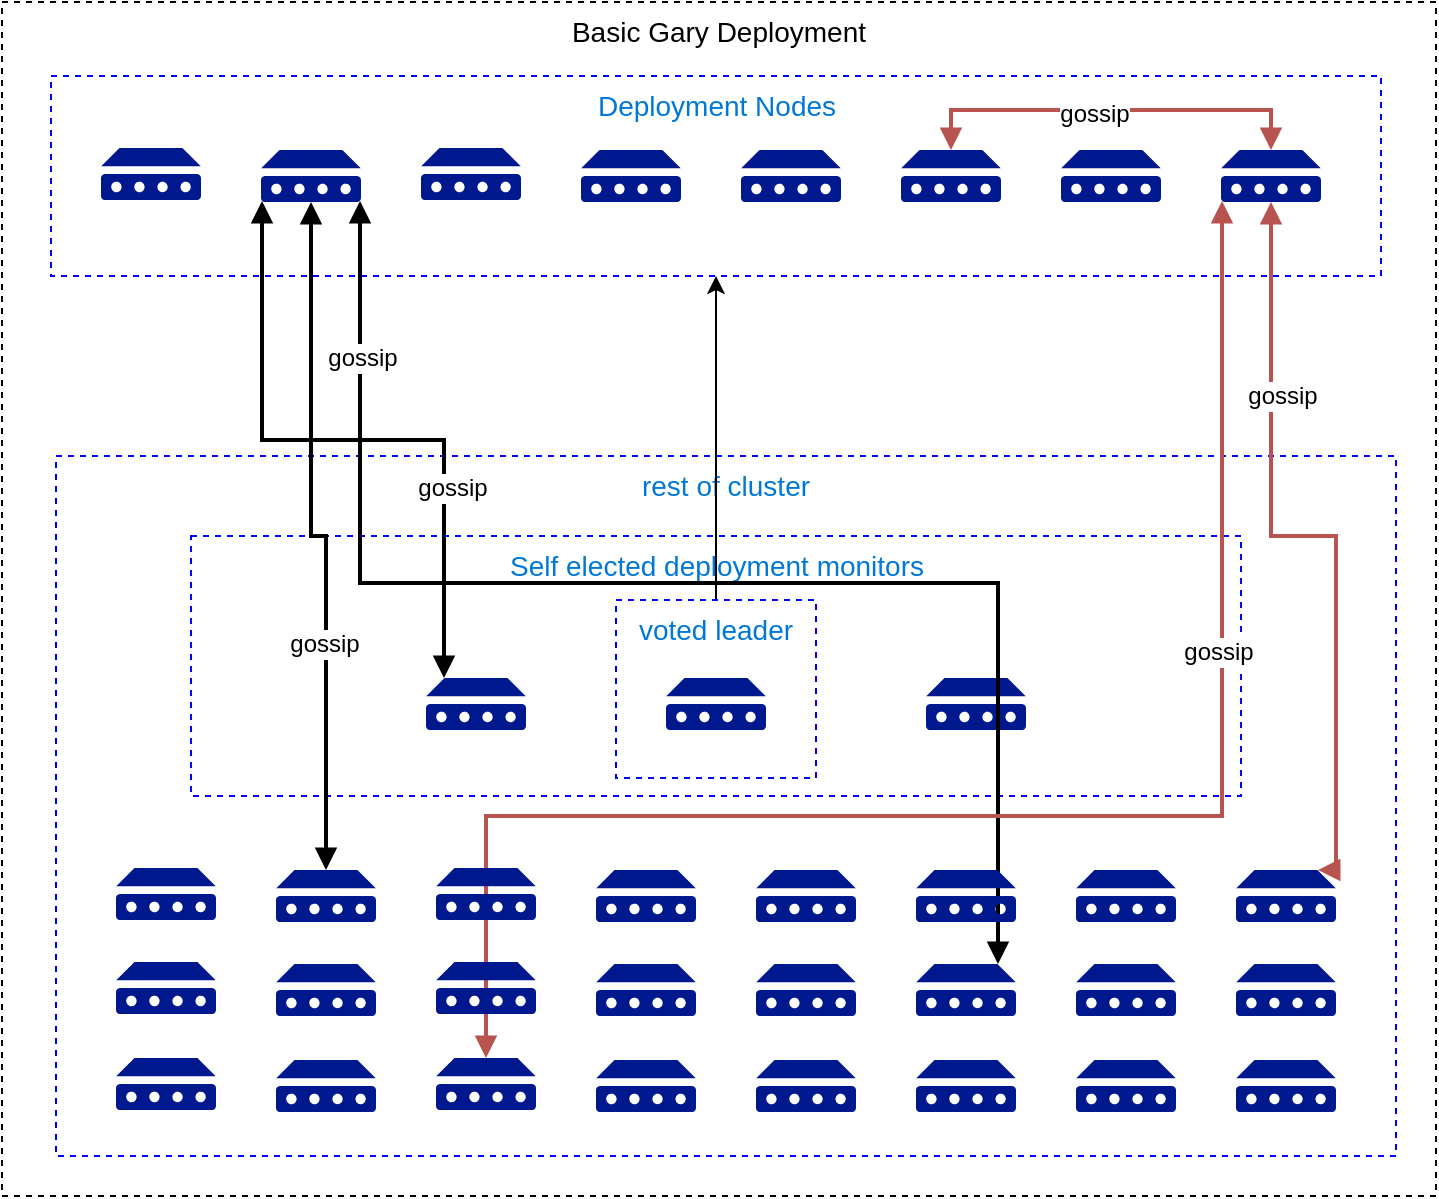 <mxfile version="10.8.0" type="device"><diagram id="f106602c-feb2-e66a-4537-3a34d633f6aa" name="Page-1"><mxGraphModel dx="1394" dy="769" grid="1" gridSize="10" guides="1" tooltips="1" connect="1" arrows="1" fold="1" page="1" pageScale="1" pageWidth="1169" pageHeight="827" background="#ffffff" math="0" shadow="0"><root><mxCell id="0"/><mxCell id="1" parent="0"/><mxCell id="eMYUZL6Yln7FIu3CBRLW-1054" value="Basic Gary Deployment" style="shape=rect;dashed=1;fontSize=14;align=center;html=1;verticalAlign=top;whiteSpace=wrap;labelBackgroundColor=none;" vertex="1" parent="1"><mxGeometry x="183" y="53" width="717" height="597" as="geometry"/></mxCell><mxCell id="eMYUZL6Yln7FIu3CBRLW-1042" value="rest of cluster" style="shape=rect;fillColor=none;strokeColor=#0000FF;dashed=1;fontSize=14;align=center;html=1;verticalAlign=top;fontColor=#0078D7;whiteSpace=wrap;" vertex="1" parent="1"><mxGeometry x="210" y="280" width="670" height="350" as="geometry"/></mxCell><mxCell id="eMYUZL6Yln7FIu3CBRLW-1015" value="Deployment Nodes" style="shape=rect;fillColor=none;strokeColor=#0000FF;dashed=1;fontSize=14;align=center;html=1;verticalAlign=top;fontColor=#0078D7;whiteSpace=wrap;" vertex="1" parent="1"><mxGeometry x="207.5" y="90" width="665" height="100" as="geometry"/></mxCell><mxCell id="eMYUZL6Yln7FIu3CBRLW-1014" value="Self elected deployment monitors" style="shape=rect;fillColor=none;strokeColor=#0000FF;dashed=1;fontSize=14;align=center;html=1;verticalAlign=top;fontColor=#0078D7;whiteSpace=wrap;" vertex="1" parent="1"><mxGeometry x="277.5" y="320" width="525" height="130" as="geometry"/></mxCell><mxCell id="eMYUZL6Yln7FIu3CBRLW-1002" value="" style="pointerEvents=1;shadow=0;dashed=0;html=1;strokeColor=none;labelPosition=center;verticalLabelPosition=bottom;verticalAlign=top;align=center;shape=mxgraph.mscae.enterprise.device;fillColor=#00188D;" vertex="1" parent="1"><mxGeometry x="395" y="391" width="50" height="26" as="geometry"/></mxCell><mxCell id="eMYUZL6Yln7FIu3CBRLW-1003" value="" style="pointerEvents=1;shadow=0;dashed=0;html=1;strokeColor=none;labelPosition=center;verticalLabelPosition=bottom;verticalAlign=top;align=center;shape=mxgraph.mscae.enterprise.device;fillColor=#00188D;" vertex="1" parent="1"><mxGeometry x="515" y="391" width="50" height="26" as="geometry"/></mxCell><mxCell id="eMYUZL6Yln7FIu3CBRLW-1004" value="" style="pointerEvents=1;shadow=0;dashed=0;html=1;strokeColor=none;labelPosition=center;verticalLabelPosition=bottom;verticalAlign=top;align=center;shape=mxgraph.mscae.enterprise.device;fillColor=#00188D;" vertex="1" parent="1"><mxGeometry x="645" y="391" width="50" height="26" as="geometry"/></mxCell><mxCell id="eMYUZL6Yln7FIu3CBRLW-1048" style="edgeStyle=orthogonalEdgeStyle;rounded=0;orthogonalLoop=1;jettySize=auto;html=1;exitX=0.5;exitY=1;exitDx=0;exitDy=0;exitPerimeter=0;entryX=0.5;entryY=0;entryDx=0;entryDy=0;entryPerimeter=0;strokeWidth=2;startArrow=block;startFill=1;endArrow=block;endFill=1;" edge="1" parent="1" source="eMYUZL6Yln7FIu3CBRLW-1005" target="eMYUZL6Yln7FIu3CBRLW-1017"><mxGeometry relative="1" as="geometry"/></mxCell><mxCell id="eMYUZL6Yln7FIu3CBRLW-1058" value="gossip" style="text;html=1;resizable=0;points=[];align=center;verticalAlign=middle;labelBackgroundColor=#ffffff;" vertex="1" connectable="0" parent="eMYUZL6Yln7FIu3CBRLW-1048"><mxGeometry x="0.337" y="-1" relative="1" as="geometry"><mxPoint as="offset"/></mxGeometry></mxCell><mxCell id="eMYUZL6Yln7FIu3CBRLW-1049" style="edgeStyle=orthogonalEdgeStyle;rounded=0;orthogonalLoop=1;jettySize=auto;html=1;exitX=0.99;exitY=0.98;exitDx=0;exitDy=0;exitPerimeter=0;entryX=0.82;entryY=0;entryDx=0;entryDy=0;entryPerimeter=0;startArrow=block;startFill=1;endArrow=block;endFill=1;strokeWidth=2;" edge="1" parent="1" source="eMYUZL6Yln7FIu3CBRLW-1005" target="eMYUZL6Yln7FIu3CBRLW-1029"><mxGeometry relative="1" as="geometry"/></mxCell><mxCell id="eMYUZL6Yln7FIu3CBRLW-1059" value="gossip" style="text;html=1;resizable=0;points=[];align=center;verticalAlign=middle;labelBackgroundColor=#ffffff;" vertex="1" connectable="0" parent="eMYUZL6Yln7FIu3CBRLW-1049"><mxGeometry x="-0.777" y="1" relative="1" as="geometry"><mxPoint as="offset"/></mxGeometry></mxCell><mxCell id="eMYUZL6Yln7FIu3CBRLW-1050" style="edgeStyle=orthogonalEdgeStyle;rounded=0;orthogonalLoop=1;jettySize=auto;html=1;exitX=0.01;exitY=0.98;exitDx=0;exitDy=0;exitPerimeter=0;entryX=0.18;entryY=0;entryDx=0;entryDy=0;entryPerimeter=0;startArrow=block;startFill=1;endArrow=block;endFill=1;strokeWidth=2;" edge="1" parent="1" source="eMYUZL6Yln7FIu3CBRLW-1005" target="eMYUZL6Yln7FIu3CBRLW-1002"><mxGeometry relative="1" as="geometry"/></mxCell><mxCell id="eMYUZL6Yln7FIu3CBRLW-1060" value="gossip" style="text;html=1;resizable=0;points=[];align=center;verticalAlign=middle;labelBackgroundColor=#ffffff;" vertex="1" connectable="0" parent="eMYUZL6Yln7FIu3CBRLW-1050"><mxGeometry x="0.424" y="4" relative="1" as="geometry"><mxPoint as="offset"/></mxGeometry></mxCell><mxCell id="eMYUZL6Yln7FIu3CBRLW-1005" value="" style="pointerEvents=1;shadow=0;dashed=0;html=1;strokeColor=none;labelPosition=center;verticalLabelPosition=bottom;verticalAlign=top;align=center;shape=mxgraph.mscae.enterprise.device;fillColor=#00188D;" vertex="1" parent="1"><mxGeometry x="312.5" y="127" width="50" height="26" as="geometry"/></mxCell><mxCell id="eMYUZL6Yln7FIu3CBRLW-1006" value="" style="pointerEvents=1;shadow=0;dashed=0;html=1;strokeColor=none;labelPosition=center;verticalLabelPosition=bottom;verticalAlign=top;align=center;shape=mxgraph.mscae.enterprise.device;fillColor=#00188D;" vertex="1" parent="1"><mxGeometry x="392.5" y="126" width="50" height="26" as="geometry"/></mxCell><mxCell id="eMYUZL6Yln7FIu3CBRLW-1007" value="" style="pointerEvents=1;shadow=0;dashed=0;html=1;strokeColor=none;labelPosition=center;verticalLabelPosition=bottom;verticalAlign=top;align=center;shape=mxgraph.mscae.enterprise.device;fillColor=#00188D;" vertex="1" parent="1"><mxGeometry x="472.5" y="127" width="50" height="26" as="geometry"/></mxCell><mxCell id="eMYUZL6Yln7FIu3CBRLW-1008" value="" style="pointerEvents=1;shadow=0;dashed=0;html=1;strokeColor=none;labelPosition=center;verticalLabelPosition=bottom;verticalAlign=top;align=center;shape=mxgraph.mscae.enterprise.device;fillColor=#00188D;" vertex="1" parent="1"><mxGeometry x="552.5" y="127" width="50" height="26" as="geometry"/></mxCell><mxCell id="eMYUZL6Yln7FIu3CBRLW-1009" value="" style="pointerEvents=1;shadow=0;dashed=0;html=1;strokeColor=none;labelPosition=center;verticalLabelPosition=bottom;verticalAlign=top;align=center;shape=mxgraph.mscae.enterprise.device;fillColor=#00188D;" vertex="1" parent="1"><mxGeometry x="632.5" y="127" width="50" height="26" as="geometry"/></mxCell><mxCell id="eMYUZL6Yln7FIu3CBRLW-1010" value="" style="pointerEvents=1;shadow=0;dashed=0;html=1;strokeColor=none;labelPosition=center;verticalLabelPosition=bottom;verticalAlign=top;align=center;shape=mxgraph.mscae.enterprise.device;fillColor=#00188D;" vertex="1" parent="1"><mxGeometry x="712.5" y="127" width="50" height="26" as="geometry"/></mxCell><mxCell id="eMYUZL6Yln7FIu3CBRLW-1051" style="edgeStyle=orthogonalEdgeStyle;rounded=0;orthogonalLoop=1;jettySize=auto;html=1;exitX=0.5;exitY=1;exitDx=0;exitDy=0;exitPerimeter=0;entryX=0.82;entryY=0;entryDx=0;entryDy=0;entryPerimeter=0;startArrow=block;startFill=1;endArrow=block;endFill=1;strokeWidth=2;fillColor=#f8cecc;strokeColor=#b85450;" edge="1" parent="1" source="eMYUZL6Yln7FIu3CBRLW-1011" target="eMYUZL6Yln7FIu3CBRLW-1023"><mxGeometry relative="1" as="geometry"><Array as="points"><mxPoint x="818" y="320"/><mxPoint x="850" y="320"/><mxPoint x="850" y="487"/></Array></mxGeometry></mxCell><mxCell id="eMYUZL6Yln7FIu3CBRLW-1056" value="gossip" style="text;html=1;resizable=0;points=[];align=center;verticalAlign=middle;labelBackgroundColor=#ffffff;" vertex="1" connectable="0" parent="eMYUZL6Yln7FIu3CBRLW-1051"><mxGeometry x="-0.483" y="5" relative="1" as="geometry"><mxPoint as="offset"/></mxGeometry></mxCell><mxCell id="eMYUZL6Yln7FIu3CBRLW-1052" style="edgeStyle=orthogonalEdgeStyle;rounded=0;orthogonalLoop=1;jettySize=auto;html=1;exitX=0.5;exitY=0;exitDx=0;exitDy=0;exitPerimeter=0;entryX=0.5;entryY=0;entryDx=0;entryDy=0;entryPerimeter=0;startArrow=block;startFill=1;endArrow=block;endFill=1;strokeWidth=2;fillColor=#f8cecc;strokeColor=#b85450;" edge="1" parent="1" source="eMYUZL6Yln7FIu3CBRLW-1011" target="eMYUZL6Yln7FIu3CBRLW-1009"><mxGeometry relative="1" as="geometry"/></mxCell><mxCell id="eMYUZL6Yln7FIu3CBRLW-1055" value="gossip" style="text;html=1;resizable=0;points=[];align=center;verticalAlign=middle;labelBackgroundColor=#ffffff;" vertex="1" connectable="0" parent="eMYUZL6Yln7FIu3CBRLW-1052"><mxGeometry x="0.09" y="2" relative="1" as="geometry"><mxPoint as="offset"/></mxGeometry></mxCell><mxCell id="eMYUZL6Yln7FIu3CBRLW-1053" style="edgeStyle=orthogonalEdgeStyle;rounded=0;orthogonalLoop=1;jettySize=auto;html=1;exitX=0.01;exitY=0.98;exitDx=0;exitDy=0;exitPerimeter=0;entryX=0.5;entryY=0;entryDx=0;entryDy=0;entryPerimeter=0;startArrow=block;startFill=1;endArrow=block;endFill=1;strokeWidth=2;fillColor=#f8cecc;strokeColor=#b85450;" edge="1" parent="1" source="eMYUZL6Yln7FIu3CBRLW-1011" target="eMYUZL6Yln7FIu3CBRLW-1034"><mxGeometry relative="1" as="geometry"><Array as="points"><mxPoint x="793" y="460"/><mxPoint x="425" y="460"/></Array></mxGeometry></mxCell><mxCell id="eMYUZL6Yln7FIu3CBRLW-1057" value="gossip" style="text;html=1;resizable=0;points=[];align=center;verticalAlign=middle;labelBackgroundColor=#ffffff;" vertex="1" connectable="0" parent="eMYUZL6Yln7FIu3CBRLW-1053"><mxGeometry x="-0.435" y="-2" relative="1" as="geometry"><mxPoint as="offset"/></mxGeometry></mxCell><mxCell id="eMYUZL6Yln7FIu3CBRLW-1011" value="" style="pointerEvents=1;shadow=0;dashed=0;html=1;strokeColor=none;labelPosition=center;verticalLabelPosition=bottom;verticalAlign=top;align=center;shape=mxgraph.mscae.enterprise.device;fillColor=#00188D;" vertex="1" parent="1"><mxGeometry x="792.5" y="127" width="50" height="26" as="geometry"/></mxCell><mxCell id="eMYUZL6Yln7FIu3CBRLW-1012" value="" style="pointerEvents=1;shadow=0;dashed=0;html=1;strokeColor=none;labelPosition=center;verticalLabelPosition=bottom;verticalAlign=top;align=center;shape=mxgraph.mscae.enterprise.device;fillColor=#00188D;" vertex="1" parent="1"><mxGeometry x="232.5" y="126" width="50" height="26" as="geometry"/></mxCell><mxCell id="eMYUZL6Yln7FIu3CBRLW-1047" style="edgeStyle=orthogonalEdgeStyle;rounded=0;orthogonalLoop=1;jettySize=auto;html=1;exitX=0.5;exitY=0;exitDx=0;exitDy=0;entryX=0.5;entryY=1;entryDx=0;entryDy=0;" edge="1" parent="1" source="eMYUZL6Yln7FIu3CBRLW-1016" target="eMYUZL6Yln7FIu3CBRLW-1015"><mxGeometry relative="1" as="geometry"/></mxCell><mxCell id="eMYUZL6Yln7FIu3CBRLW-1016" value="voted leader" style="shape=rect;fillColor=none;strokeColor=#0000FF;dashed=1;fontSize=14;align=center;html=1;verticalAlign=top;fontColor=#0078D7;whiteSpace=wrap;" vertex="1" parent="1"><mxGeometry x="490" y="352" width="100" height="89" as="geometry"/></mxCell><mxCell id="eMYUZL6Yln7FIu3CBRLW-1017" value="" style="pointerEvents=1;shadow=0;dashed=0;html=1;strokeColor=none;labelPosition=center;verticalLabelPosition=bottom;verticalAlign=top;align=center;shape=mxgraph.mscae.enterprise.device;fillColor=#00188D;" vertex="1" parent="1"><mxGeometry x="320" y="487" width="50" height="26" as="geometry"/></mxCell><mxCell id="eMYUZL6Yln7FIu3CBRLW-1018" value="" style="pointerEvents=1;shadow=0;dashed=0;html=1;strokeColor=none;labelPosition=center;verticalLabelPosition=bottom;verticalAlign=top;align=center;shape=mxgraph.mscae.enterprise.device;fillColor=#00188D;" vertex="1" parent="1"><mxGeometry x="400" y="486" width="50" height="26" as="geometry"/></mxCell><mxCell id="eMYUZL6Yln7FIu3CBRLW-1019" value="" style="pointerEvents=1;shadow=0;dashed=0;html=1;strokeColor=none;labelPosition=center;verticalLabelPosition=bottom;verticalAlign=top;align=center;shape=mxgraph.mscae.enterprise.device;fillColor=#00188D;" vertex="1" parent="1"><mxGeometry x="480" y="487" width="50" height="26" as="geometry"/></mxCell><mxCell id="eMYUZL6Yln7FIu3CBRLW-1020" value="" style="pointerEvents=1;shadow=0;dashed=0;html=1;strokeColor=none;labelPosition=center;verticalLabelPosition=bottom;verticalAlign=top;align=center;shape=mxgraph.mscae.enterprise.device;fillColor=#00188D;" vertex="1" parent="1"><mxGeometry x="560" y="487" width="50" height="26" as="geometry"/></mxCell><mxCell id="eMYUZL6Yln7FIu3CBRLW-1021" value="" style="pointerEvents=1;shadow=0;dashed=0;html=1;strokeColor=none;labelPosition=center;verticalLabelPosition=bottom;verticalAlign=top;align=center;shape=mxgraph.mscae.enterprise.device;fillColor=#00188D;" vertex="1" parent="1"><mxGeometry x="640" y="487" width="50" height="26" as="geometry"/></mxCell><mxCell id="eMYUZL6Yln7FIu3CBRLW-1022" value="" style="pointerEvents=1;shadow=0;dashed=0;html=1;strokeColor=none;labelPosition=center;verticalLabelPosition=bottom;verticalAlign=top;align=center;shape=mxgraph.mscae.enterprise.device;fillColor=#00188D;" vertex="1" parent="1"><mxGeometry x="720" y="487" width="50" height="26" as="geometry"/></mxCell><mxCell id="eMYUZL6Yln7FIu3CBRLW-1023" value="" style="pointerEvents=1;shadow=0;dashed=0;html=1;strokeColor=none;labelPosition=center;verticalLabelPosition=bottom;verticalAlign=top;align=center;shape=mxgraph.mscae.enterprise.device;fillColor=#00188D;" vertex="1" parent="1"><mxGeometry x="800" y="487" width="50" height="26" as="geometry"/></mxCell><mxCell id="eMYUZL6Yln7FIu3CBRLW-1024" value="" style="pointerEvents=1;shadow=0;dashed=0;html=1;strokeColor=none;labelPosition=center;verticalLabelPosition=bottom;verticalAlign=top;align=center;shape=mxgraph.mscae.enterprise.device;fillColor=#00188D;" vertex="1" parent="1"><mxGeometry x="240" y="486" width="50" height="26" as="geometry"/></mxCell><mxCell id="eMYUZL6Yln7FIu3CBRLW-1025" value="" style="pointerEvents=1;shadow=0;dashed=0;html=1;strokeColor=none;labelPosition=center;verticalLabelPosition=bottom;verticalAlign=top;align=center;shape=mxgraph.mscae.enterprise.device;fillColor=#00188D;" vertex="1" parent="1"><mxGeometry x="320" y="534" width="50" height="26" as="geometry"/></mxCell><mxCell id="eMYUZL6Yln7FIu3CBRLW-1026" value="" style="pointerEvents=1;shadow=0;dashed=0;html=1;strokeColor=none;labelPosition=center;verticalLabelPosition=bottom;verticalAlign=top;align=center;shape=mxgraph.mscae.enterprise.device;fillColor=#00188D;" vertex="1" parent="1"><mxGeometry x="400" y="533" width="50" height="26" as="geometry"/></mxCell><mxCell id="eMYUZL6Yln7FIu3CBRLW-1027" value="" style="pointerEvents=1;shadow=0;dashed=0;html=1;strokeColor=none;labelPosition=center;verticalLabelPosition=bottom;verticalAlign=top;align=center;shape=mxgraph.mscae.enterprise.device;fillColor=#00188D;" vertex="1" parent="1"><mxGeometry x="480" y="534" width="50" height="26" as="geometry"/></mxCell><mxCell id="eMYUZL6Yln7FIu3CBRLW-1028" value="" style="pointerEvents=1;shadow=0;dashed=0;html=1;strokeColor=none;labelPosition=center;verticalLabelPosition=bottom;verticalAlign=top;align=center;shape=mxgraph.mscae.enterprise.device;fillColor=#00188D;" vertex="1" parent="1"><mxGeometry x="560" y="534" width="50" height="26" as="geometry"/></mxCell><mxCell id="eMYUZL6Yln7FIu3CBRLW-1029" value="" style="pointerEvents=1;shadow=0;dashed=0;html=1;strokeColor=none;labelPosition=center;verticalLabelPosition=bottom;verticalAlign=top;align=center;shape=mxgraph.mscae.enterprise.device;fillColor=#00188D;" vertex="1" parent="1"><mxGeometry x="640" y="534" width="50" height="26" as="geometry"/></mxCell><mxCell id="eMYUZL6Yln7FIu3CBRLW-1030" value="" style="pointerEvents=1;shadow=0;dashed=0;html=1;strokeColor=none;labelPosition=center;verticalLabelPosition=bottom;verticalAlign=top;align=center;shape=mxgraph.mscae.enterprise.device;fillColor=#00188D;" vertex="1" parent="1"><mxGeometry x="720" y="534" width="50" height="26" as="geometry"/></mxCell><mxCell id="eMYUZL6Yln7FIu3CBRLW-1031" value="" style="pointerEvents=1;shadow=0;dashed=0;html=1;strokeColor=none;labelPosition=center;verticalLabelPosition=bottom;verticalAlign=top;align=center;shape=mxgraph.mscae.enterprise.device;fillColor=#00188D;" vertex="1" parent="1"><mxGeometry x="800" y="534" width="50" height="26" as="geometry"/></mxCell><mxCell id="eMYUZL6Yln7FIu3CBRLW-1032" value="" style="pointerEvents=1;shadow=0;dashed=0;html=1;strokeColor=none;labelPosition=center;verticalLabelPosition=bottom;verticalAlign=top;align=center;shape=mxgraph.mscae.enterprise.device;fillColor=#00188D;" vertex="1" parent="1"><mxGeometry x="240" y="533" width="50" height="26" as="geometry"/></mxCell><mxCell id="eMYUZL6Yln7FIu3CBRLW-1033" value="" style="pointerEvents=1;shadow=0;dashed=0;html=1;strokeColor=none;labelPosition=center;verticalLabelPosition=bottom;verticalAlign=top;align=center;shape=mxgraph.mscae.enterprise.device;fillColor=#00188D;" vertex="1" parent="1"><mxGeometry x="320" y="582" width="50" height="26" as="geometry"/></mxCell><mxCell id="eMYUZL6Yln7FIu3CBRLW-1034" value="" style="pointerEvents=1;shadow=0;dashed=0;html=1;strokeColor=none;labelPosition=center;verticalLabelPosition=bottom;verticalAlign=top;align=center;shape=mxgraph.mscae.enterprise.device;fillColor=#00188D;" vertex="1" parent="1"><mxGeometry x="400" y="581" width="50" height="26" as="geometry"/></mxCell><mxCell id="eMYUZL6Yln7FIu3CBRLW-1035" value="" style="pointerEvents=1;shadow=0;dashed=0;html=1;strokeColor=none;labelPosition=center;verticalLabelPosition=bottom;verticalAlign=top;align=center;shape=mxgraph.mscae.enterprise.device;fillColor=#00188D;" vertex="1" parent="1"><mxGeometry x="480" y="582" width="50" height="26" as="geometry"/></mxCell><mxCell id="eMYUZL6Yln7FIu3CBRLW-1036" value="" style="pointerEvents=1;shadow=0;dashed=0;html=1;strokeColor=none;labelPosition=center;verticalLabelPosition=bottom;verticalAlign=top;align=center;shape=mxgraph.mscae.enterprise.device;fillColor=#00188D;" vertex="1" parent="1"><mxGeometry x="560" y="582" width="50" height="26" as="geometry"/></mxCell><mxCell id="eMYUZL6Yln7FIu3CBRLW-1037" value="" style="pointerEvents=1;shadow=0;dashed=0;html=1;strokeColor=none;labelPosition=center;verticalLabelPosition=bottom;verticalAlign=top;align=center;shape=mxgraph.mscae.enterprise.device;fillColor=#00188D;" vertex="1" parent="1"><mxGeometry x="640" y="582" width="50" height="26" as="geometry"/></mxCell><mxCell id="eMYUZL6Yln7FIu3CBRLW-1038" value="" style="pointerEvents=1;shadow=0;dashed=0;html=1;strokeColor=none;labelPosition=center;verticalLabelPosition=bottom;verticalAlign=top;align=center;shape=mxgraph.mscae.enterprise.device;fillColor=#00188D;" vertex="1" parent="1"><mxGeometry x="720" y="582" width="50" height="26" as="geometry"/></mxCell><mxCell id="eMYUZL6Yln7FIu3CBRLW-1039" value="" style="pointerEvents=1;shadow=0;dashed=0;html=1;strokeColor=none;labelPosition=center;verticalLabelPosition=bottom;verticalAlign=top;align=center;shape=mxgraph.mscae.enterprise.device;fillColor=#00188D;" vertex="1" parent="1"><mxGeometry x="800" y="582" width="50" height="26" as="geometry"/></mxCell><mxCell id="eMYUZL6Yln7FIu3CBRLW-1040" value="" style="pointerEvents=1;shadow=0;dashed=0;html=1;strokeColor=none;labelPosition=center;verticalLabelPosition=bottom;verticalAlign=top;align=center;shape=mxgraph.mscae.enterprise.device;fillColor=#00188D;" vertex="1" parent="1"><mxGeometry x="240" y="581" width="50" height="26" as="geometry"/></mxCell></root></mxGraphModel></diagram></mxfile>